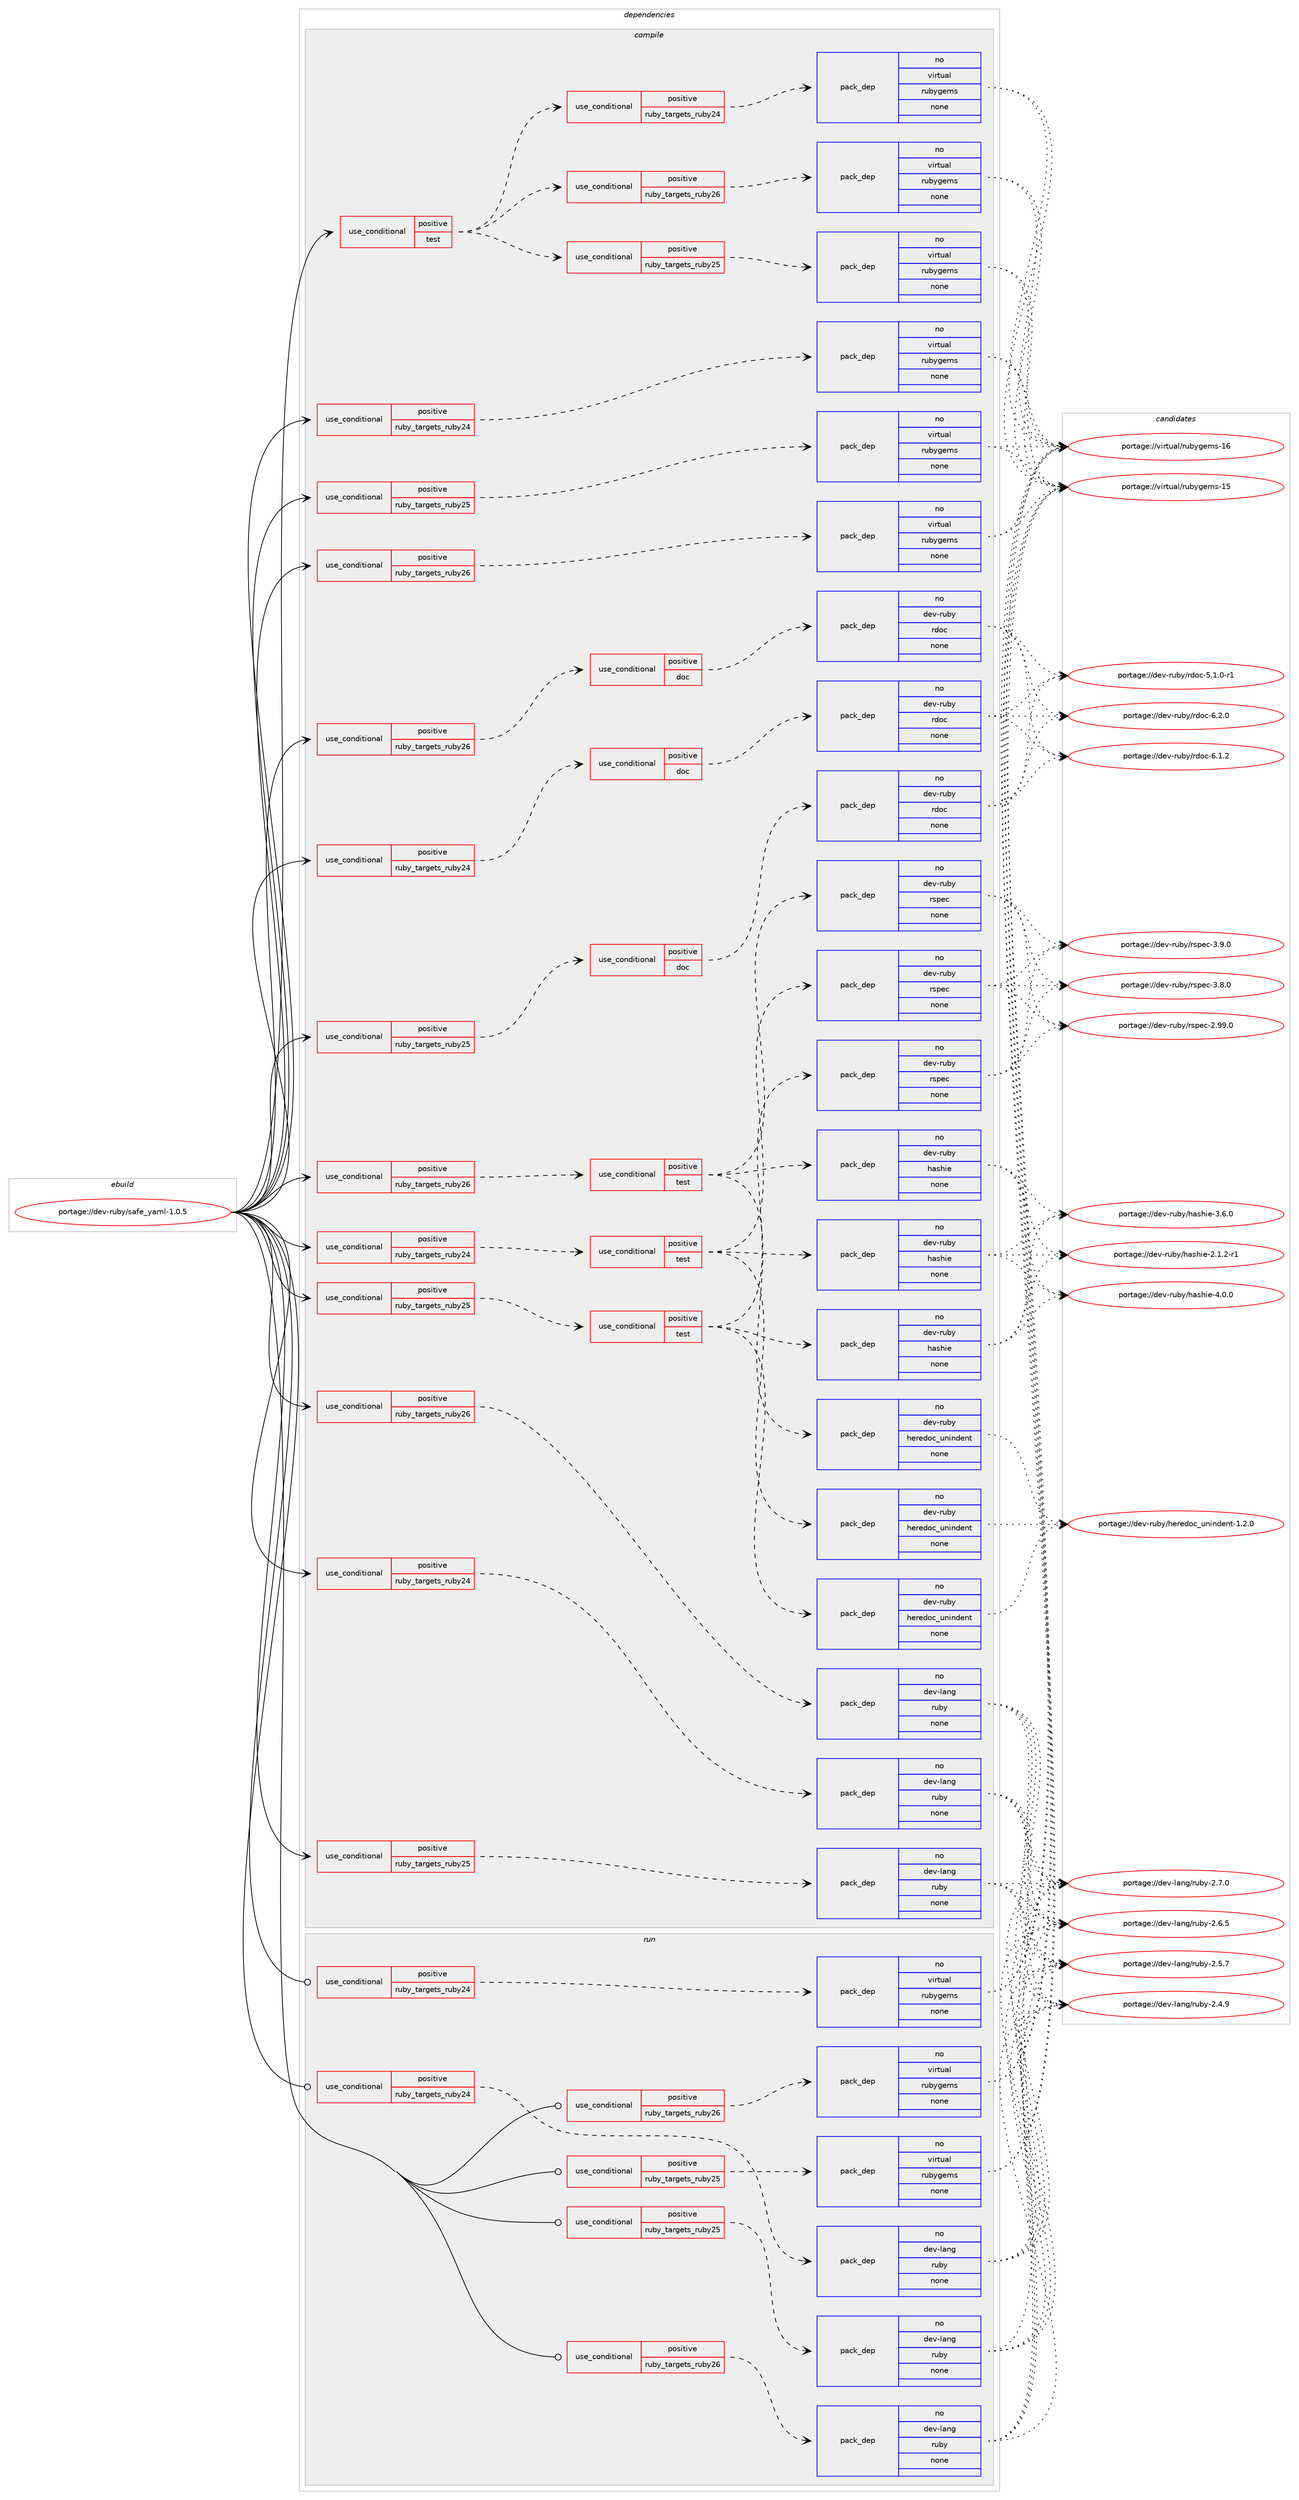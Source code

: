 digraph prolog {

# *************
# Graph options
# *************

newrank=true;
concentrate=true;
compound=true;
graph [rankdir=LR,fontname=Helvetica,fontsize=10,ranksep=1.5];#, ranksep=2.5, nodesep=0.2];
edge  [arrowhead=vee];
node  [fontname=Helvetica,fontsize=10];

# **********
# The ebuild
# **********

subgraph cluster_leftcol {
color=gray;
label=<<i>ebuild</i>>;
id [label="portage://dev-ruby/safe_yaml-1.0.5", color=red, width=4, href="../dev-ruby/safe_yaml-1.0.5.svg"];
}

# ****************
# The dependencies
# ****************

subgraph cluster_midcol {
color=gray;
label=<<i>dependencies</i>>;
subgraph cluster_compile {
fillcolor="#eeeeee";
style=filled;
label=<<i>compile</i>>;
subgraph cond70046 {
dependency321266 [label=<<TABLE BORDER="0" CELLBORDER="1" CELLSPACING="0" CELLPADDING="4"><TR><TD ROWSPAN="3" CELLPADDING="10">use_conditional</TD></TR><TR><TD>positive</TD></TR><TR><TD>ruby_targets_ruby24</TD></TR></TABLE>>, shape=none, color=red];
subgraph cond70047 {
dependency321267 [label=<<TABLE BORDER="0" CELLBORDER="1" CELLSPACING="0" CELLPADDING="4"><TR><TD ROWSPAN="3" CELLPADDING="10">use_conditional</TD></TR><TR><TD>positive</TD></TR><TR><TD>doc</TD></TR></TABLE>>, shape=none, color=red];
subgraph pack246473 {
dependency321268 [label=<<TABLE BORDER="0" CELLBORDER="1" CELLSPACING="0" CELLPADDING="4" WIDTH="220"><TR><TD ROWSPAN="6" CELLPADDING="30">pack_dep</TD></TR><TR><TD WIDTH="110">no</TD></TR><TR><TD>dev-ruby</TD></TR><TR><TD>rdoc</TD></TR><TR><TD>none</TD></TR><TR><TD></TD></TR></TABLE>>, shape=none, color=blue];
}
dependency321267:e -> dependency321268:w [weight=20,style="dashed",arrowhead="vee"];
}
dependency321266:e -> dependency321267:w [weight=20,style="dashed",arrowhead="vee"];
}
id:e -> dependency321266:w [weight=20,style="solid",arrowhead="vee"];
subgraph cond70048 {
dependency321269 [label=<<TABLE BORDER="0" CELLBORDER="1" CELLSPACING="0" CELLPADDING="4"><TR><TD ROWSPAN="3" CELLPADDING="10">use_conditional</TD></TR><TR><TD>positive</TD></TR><TR><TD>ruby_targets_ruby24</TD></TR></TABLE>>, shape=none, color=red];
subgraph cond70049 {
dependency321270 [label=<<TABLE BORDER="0" CELLBORDER="1" CELLSPACING="0" CELLPADDING="4"><TR><TD ROWSPAN="3" CELLPADDING="10">use_conditional</TD></TR><TR><TD>positive</TD></TR><TR><TD>test</TD></TR></TABLE>>, shape=none, color=red];
subgraph pack246474 {
dependency321271 [label=<<TABLE BORDER="0" CELLBORDER="1" CELLSPACING="0" CELLPADDING="4" WIDTH="220"><TR><TD ROWSPAN="6" CELLPADDING="30">pack_dep</TD></TR><TR><TD WIDTH="110">no</TD></TR><TR><TD>dev-ruby</TD></TR><TR><TD>hashie</TD></TR><TR><TD>none</TD></TR><TR><TD></TD></TR></TABLE>>, shape=none, color=blue];
}
dependency321270:e -> dependency321271:w [weight=20,style="dashed",arrowhead="vee"];
subgraph pack246475 {
dependency321272 [label=<<TABLE BORDER="0" CELLBORDER="1" CELLSPACING="0" CELLPADDING="4" WIDTH="220"><TR><TD ROWSPAN="6" CELLPADDING="30">pack_dep</TD></TR><TR><TD WIDTH="110">no</TD></TR><TR><TD>dev-ruby</TD></TR><TR><TD>heredoc_unindent</TD></TR><TR><TD>none</TD></TR><TR><TD></TD></TR></TABLE>>, shape=none, color=blue];
}
dependency321270:e -> dependency321272:w [weight=20,style="dashed",arrowhead="vee"];
subgraph pack246476 {
dependency321273 [label=<<TABLE BORDER="0" CELLBORDER="1" CELLSPACING="0" CELLPADDING="4" WIDTH="220"><TR><TD ROWSPAN="6" CELLPADDING="30">pack_dep</TD></TR><TR><TD WIDTH="110">no</TD></TR><TR><TD>dev-ruby</TD></TR><TR><TD>rspec</TD></TR><TR><TD>none</TD></TR><TR><TD></TD></TR></TABLE>>, shape=none, color=blue];
}
dependency321270:e -> dependency321273:w [weight=20,style="dashed",arrowhead="vee"];
}
dependency321269:e -> dependency321270:w [weight=20,style="dashed",arrowhead="vee"];
}
id:e -> dependency321269:w [weight=20,style="solid",arrowhead="vee"];
subgraph cond70050 {
dependency321274 [label=<<TABLE BORDER="0" CELLBORDER="1" CELLSPACING="0" CELLPADDING="4"><TR><TD ROWSPAN="3" CELLPADDING="10">use_conditional</TD></TR><TR><TD>positive</TD></TR><TR><TD>ruby_targets_ruby24</TD></TR></TABLE>>, shape=none, color=red];
subgraph pack246477 {
dependency321275 [label=<<TABLE BORDER="0" CELLBORDER="1" CELLSPACING="0" CELLPADDING="4" WIDTH="220"><TR><TD ROWSPAN="6" CELLPADDING="30">pack_dep</TD></TR><TR><TD WIDTH="110">no</TD></TR><TR><TD>dev-lang</TD></TR><TR><TD>ruby</TD></TR><TR><TD>none</TD></TR><TR><TD></TD></TR></TABLE>>, shape=none, color=blue];
}
dependency321274:e -> dependency321275:w [weight=20,style="dashed",arrowhead="vee"];
}
id:e -> dependency321274:w [weight=20,style="solid",arrowhead="vee"];
subgraph cond70051 {
dependency321276 [label=<<TABLE BORDER="0" CELLBORDER="1" CELLSPACING="0" CELLPADDING="4"><TR><TD ROWSPAN="3" CELLPADDING="10">use_conditional</TD></TR><TR><TD>positive</TD></TR><TR><TD>ruby_targets_ruby24</TD></TR></TABLE>>, shape=none, color=red];
subgraph pack246478 {
dependency321277 [label=<<TABLE BORDER="0" CELLBORDER="1" CELLSPACING="0" CELLPADDING="4" WIDTH="220"><TR><TD ROWSPAN="6" CELLPADDING="30">pack_dep</TD></TR><TR><TD WIDTH="110">no</TD></TR><TR><TD>virtual</TD></TR><TR><TD>rubygems</TD></TR><TR><TD>none</TD></TR><TR><TD></TD></TR></TABLE>>, shape=none, color=blue];
}
dependency321276:e -> dependency321277:w [weight=20,style="dashed",arrowhead="vee"];
}
id:e -> dependency321276:w [weight=20,style="solid",arrowhead="vee"];
subgraph cond70052 {
dependency321278 [label=<<TABLE BORDER="0" CELLBORDER="1" CELLSPACING="0" CELLPADDING="4"><TR><TD ROWSPAN="3" CELLPADDING="10">use_conditional</TD></TR><TR><TD>positive</TD></TR><TR><TD>ruby_targets_ruby25</TD></TR></TABLE>>, shape=none, color=red];
subgraph cond70053 {
dependency321279 [label=<<TABLE BORDER="0" CELLBORDER="1" CELLSPACING="0" CELLPADDING="4"><TR><TD ROWSPAN="3" CELLPADDING="10">use_conditional</TD></TR><TR><TD>positive</TD></TR><TR><TD>doc</TD></TR></TABLE>>, shape=none, color=red];
subgraph pack246479 {
dependency321280 [label=<<TABLE BORDER="0" CELLBORDER="1" CELLSPACING="0" CELLPADDING="4" WIDTH="220"><TR><TD ROWSPAN="6" CELLPADDING="30">pack_dep</TD></TR><TR><TD WIDTH="110">no</TD></TR><TR><TD>dev-ruby</TD></TR><TR><TD>rdoc</TD></TR><TR><TD>none</TD></TR><TR><TD></TD></TR></TABLE>>, shape=none, color=blue];
}
dependency321279:e -> dependency321280:w [weight=20,style="dashed",arrowhead="vee"];
}
dependency321278:e -> dependency321279:w [weight=20,style="dashed",arrowhead="vee"];
}
id:e -> dependency321278:w [weight=20,style="solid",arrowhead="vee"];
subgraph cond70054 {
dependency321281 [label=<<TABLE BORDER="0" CELLBORDER="1" CELLSPACING="0" CELLPADDING="4"><TR><TD ROWSPAN="3" CELLPADDING="10">use_conditional</TD></TR><TR><TD>positive</TD></TR><TR><TD>ruby_targets_ruby25</TD></TR></TABLE>>, shape=none, color=red];
subgraph cond70055 {
dependency321282 [label=<<TABLE BORDER="0" CELLBORDER="1" CELLSPACING="0" CELLPADDING="4"><TR><TD ROWSPAN="3" CELLPADDING="10">use_conditional</TD></TR><TR><TD>positive</TD></TR><TR><TD>test</TD></TR></TABLE>>, shape=none, color=red];
subgraph pack246480 {
dependency321283 [label=<<TABLE BORDER="0" CELLBORDER="1" CELLSPACING="0" CELLPADDING="4" WIDTH="220"><TR><TD ROWSPAN="6" CELLPADDING="30">pack_dep</TD></TR><TR><TD WIDTH="110">no</TD></TR><TR><TD>dev-ruby</TD></TR><TR><TD>hashie</TD></TR><TR><TD>none</TD></TR><TR><TD></TD></TR></TABLE>>, shape=none, color=blue];
}
dependency321282:e -> dependency321283:w [weight=20,style="dashed",arrowhead="vee"];
subgraph pack246481 {
dependency321284 [label=<<TABLE BORDER="0" CELLBORDER="1" CELLSPACING="0" CELLPADDING="4" WIDTH="220"><TR><TD ROWSPAN="6" CELLPADDING="30">pack_dep</TD></TR><TR><TD WIDTH="110">no</TD></TR><TR><TD>dev-ruby</TD></TR><TR><TD>heredoc_unindent</TD></TR><TR><TD>none</TD></TR><TR><TD></TD></TR></TABLE>>, shape=none, color=blue];
}
dependency321282:e -> dependency321284:w [weight=20,style="dashed",arrowhead="vee"];
subgraph pack246482 {
dependency321285 [label=<<TABLE BORDER="0" CELLBORDER="1" CELLSPACING="0" CELLPADDING="4" WIDTH="220"><TR><TD ROWSPAN="6" CELLPADDING="30">pack_dep</TD></TR><TR><TD WIDTH="110">no</TD></TR><TR><TD>dev-ruby</TD></TR><TR><TD>rspec</TD></TR><TR><TD>none</TD></TR><TR><TD></TD></TR></TABLE>>, shape=none, color=blue];
}
dependency321282:e -> dependency321285:w [weight=20,style="dashed",arrowhead="vee"];
}
dependency321281:e -> dependency321282:w [weight=20,style="dashed",arrowhead="vee"];
}
id:e -> dependency321281:w [weight=20,style="solid",arrowhead="vee"];
subgraph cond70056 {
dependency321286 [label=<<TABLE BORDER="0" CELLBORDER="1" CELLSPACING="0" CELLPADDING="4"><TR><TD ROWSPAN="3" CELLPADDING="10">use_conditional</TD></TR><TR><TD>positive</TD></TR><TR><TD>ruby_targets_ruby25</TD></TR></TABLE>>, shape=none, color=red];
subgraph pack246483 {
dependency321287 [label=<<TABLE BORDER="0" CELLBORDER="1" CELLSPACING="0" CELLPADDING="4" WIDTH="220"><TR><TD ROWSPAN="6" CELLPADDING="30">pack_dep</TD></TR><TR><TD WIDTH="110">no</TD></TR><TR><TD>dev-lang</TD></TR><TR><TD>ruby</TD></TR><TR><TD>none</TD></TR><TR><TD></TD></TR></TABLE>>, shape=none, color=blue];
}
dependency321286:e -> dependency321287:w [weight=20,style="dashed",arrowhead="vee"];
}
id:e -> dependency321286:w [weight=20,style="solid",arrowhead="vee"];
subgraph cond70057 {
dependency321288 [label=<<TABLE BORDER="0" CELLBORDER="1" CELLSPACING="0" CELLPADDING="4"><TR><TD ROWSPAN="3" CELLPADDING="10">use_conditional</TD></TR><TR><TD>positive</TD></TR><TR><TD>ruby_targets_ruby25</TD></TR></TABLE>>, shape=none, color=red];
subgraph pack246484 {
dependency321289 [label=<<TABLE BORDER="0" CELLBORDER="1" CELLSPACING="0" CELLPADDING="4" WIDTH="220"><TR><TD ROWSPAN="6" CELLPADDING="30">pack_dep</TD></TR><TR><TD WIDTH="110">no</TD></TR><TR><TD>virtual</TD></TR><TR><TD>rubygems</TD></TR><TR><TD>none</TD></TR><TR><TD></TD></TR></TABLE>>, shape=none, color=blue];
}
dependency321288:e -> dependency321289:w [weight=20,style="dashed",arrowhead="vee"];
}
id:e -> dependency321288:w [weight=20,style="solid",arrowhead="vee"];
subgraph cond70058 {
dependency321290 [label=<<TABLE BORDER="0" CELLBORDER="1" CELLSPACING="0" CELLPADDING="4"><TR><TD ROWSPAN="3" CELLPADDING="10">use_conditional</TD></TR><TR><TD>positive</TD></TR><TR><TD>ruby_targets_ruby26</TD></TR></TABLE>>, shape=none, color=red];
subgraph cond70059 {
dependency321291 [label=<<TABLE BORDER="0" CELLBORDER="1" CELLSPACING="0" CELLPADDING="4"><TR><TD ROWSPAN="3" CELLPADDING="10">use_conditional</TD></TR><TR><TD>positive</TD></TR><TR><TD>doc</TD></TR></TABLE>>, shape=none, color=red];
subgraph pack246485 {
dependency321292 [label=<<TABLE BORDER="0" CELLBORDER="1" CELLSPACING="0" CELLPADDING="4" WIDTH="220"><TR><TD ROWSPAN="6" CELLPADDING="30">pack_dep</TD></TR><TR><TD WIDTH="110">no</TD></TR><TR><TD>dev-ruby</TD></TR><TR><TD>rdoc</TD></TR><TR><TD>none</TD></TR><TR><TD></TD></TR></TABLE>>, shape=none, color=blue];
}
dependency321291:e -> dependency321292:w [weight=20,style="dashed",arrowhead="vee"];
}
dependency321290:e -> dependency321291:w [weight=20,style="dashed",arrowhead="vee"];
}
id:e -> dependency321290:w [weight=20,style="solid",arrowhead="vee"];
subgraph cond70060 {
dependency321293 [label=<<TABLE BORDER="0" CELLBORDER="1" CELLSPACING="0" CELLPADDING="4"><TR><TD ROWSPAN="3" CELLPADDING="10">use_conditional</TD></TR><TR><TD>positive</TD></TR><TR><TD>ruby_targets_ruby26</TD></TR></TABLE>>, shape=none, color=red];
subgraph cond70061 {
dependency321294 [label=<<TABLE BORDER="0" CELLBORDER="1" CELLSPACING="0" CELLPADDING="4"><TR><TD ROWSPAN="3" CELLPADDING="10">use_conditional</TD></TR><TR><TD>positive</TD></TR><TR><TD>test</TD></TR></TABLE>>, shape=none, color=red];
subgraph pack246486 {
dependency321295 [label=<<TABLE BORDER="0" CELLBORDER="1" CELLSPACING="0" CELLPADDING="4" WIDTH="220"><TR><TD ROWSPAN="6" CELLPADDING="30">pack_dep</TD></TR><TR><TD WIDTH="110">no</TD></TR><TR><TD>dev-ruby</TD></TR><TR><TD>hashie</TD></TR><TR><TD>none</TD></TR><TR><TD></TD></TR></TABLE>>, shape=none, color=blue];
}
dependency321294:e -> dependency321295:w [weight=20,style="dashed",arrowhead="vee"];
subgraph pack246487 {
dependency321296 [label=<<TABLE BORDER="0" CELLBORDER="1" CELLSPACING="0" CELLPADDING="4" WIDTH="220"><TR><TD ROWSPAN="6" CELLPADDING="30">pack_dep</TD></TR><TR><TD WIDTH="110">no</TD></TR><TR><TD>dev-ruby</TD></TR><TR><TD>heredoc_unindent</TD></TR><TR><TD>none</TD></TR><TR><TD></TD></TR></TABLE>>, shape=none, color=blue];
}
dependency321294:e -> dependency321296:w [weight=20,style="dashed",arrowhead="vee"];
subgraph pack246488 {
dependency321297 [label=<<TABLE BORDER="0" CELLBORDER="1" CELLSPACING="0" CELLPADDING="4" WIDTH="220"><TR><TD ROWSPAN="6" CELLPADDING="30">pack_dep</TD></TR><TR><TD WIDTH="110">no</TD></TR><TR><TD>dev-ruby</TD></TR><TR><TD>rspec</TD></TR><TR><TD>none</TD></TR><TR><TD></TD></TR></TABLE>>, shape=none, color=blue];
}
dependency321294:e -> dependency321297:w [weight=20,style="dashed",arrowhead="vee"];
}
dependency321293:e -> dependency321294:w [weight=20,style="dashed",arrowhead="vee"];
}
id:e -> dependency321293:w [weight=20,style="solid",arrowhead="vee"];
subgraph cond70062 {
dependency321298 [label=<<TABLE BORDER="0" CELLBORDER="1" CELLSPACING="0" CELLPADDING="4"><TR><TD ROWSPAN="3" CELLPADDING="10">use_conditional</TD></TR><TR><TD>positive</TD></TR><TR><TD>ruby_targets_ruby26</TD></TR></TABLE>>, shape=none, color=red];
subgraph pack246489 {
dependency321299 [label=<<TABLE BORDER="0" CELLBORDER="1" CELLSPACING="0" CELLPADDING="4" WIDTH="220"><TR><TD ROWSPAN="6" CELLPADDING="30">pack_dep</TD></TR><TR><TD WIDTH="110">no</TD></TR><TR><TD>dev-lang</TD></TR><TR><TD>ruby</TD></TR><TR><TD>none</TD></TR><TR><TD></TD></TR></TABLE>>, shape=none, color=blue];
}
dependency321298:e -> dependency321299:w [weight=20,style="dashed",arrowhead="vee"];
}
id:e -> dependency321298:w [weight=20,style="solid",arrowhead="vee"];
subgraph cond70063 {
dependency321300 [label=<<TABLE BORDER="0" CELLBORDER="1" CELLSPACING="0" CELLPADDING="4"><TR><TD ROWSPAN="3" CELLPADDING="10">use_conditional</TD></TR><TR><TD>positive</TD></TR><TR><TD>ruby_targets_ruby26</TD></TR></TABLE>>, shape=none, color=red];
subgraph pack246490 {
dependency321301 [label=<<TABLE BORDER="0" CELLBORDER="1" CELLSPACING="0" CELLPADDING="4" WIDTH="220"><TR><TD ROWSPAN="6" CELLPADDING="30">pack_dep</TD></TR><TR><TD WIDTH="110">no</TD></TR><TR><TD>virtual</TD></TR><TR><TD>rubygems</TD></TR><TR><TD>none</TD></TR><TR><TD></TD></TR></TABLE>>, shape=none, color=blue];
}
dependency321300:e -> dependency321301:w [weight=20,style="dashed",arrowhead="vee"];
}
id:e -> dependency321300:w [weight=20,style="solid",arrowhead="vee"];
subgraph cond70064 {
dependency321302 [label=<<TABLE BORDER="0" CELLBORDER="1" CELLSPACING="0" CELLPADDING="4"><TR><TD ROWSPAN="3" CELLPADDING="10">use_conditional</TD></TR><TR><TD>positive</TD></TR><TR><TD>test</TD></TR></TABLE>>, shape=none, color=red];
subgraph cond70065 {
dependency321303 [label=<<TABLE BORDER="0" CELLBORDER="1" CELLSPACING="0" CELLPADDING="4"><TR><TD ROWSPAN="3" CELLPADDING="10">use_conditional</TD></TR><TR><TD>positive</TD></TR><TR><TD>ruby_targets_ruby24</TD></TR></TABLE>>, shape=none, color=red];
subgraph pack246491 {
dependency321304 [label=<<TABLE BORDER="0" CELLBORDER="1" CELLSPACING="0" CELLPADDING="4" WIDTH="220"><TR><TD ROWSPAN="6" CELLPADDING="30">pack_dep</TD></TR><TR><TD WIDTH="110">no</TD></TR><TR><TD>virtual</TD></TR><TR><TD>rubygems</TD></TR><TR><TD>none</TD></TR><TR><TD></TD></TR></TABLE>>, shape=none, color=blue];
}
dependency321303:e -> dependency321304:w [weight=20,style="dashed",arrowhead="vee"];
}
dependency321302:e -> dependency321303:w [weight=20,style="dashed",arrowhead="vee"];
subgraph cond70066 {
dependency321305 [label=<<TABLE BORDER="0" CELLBORDER="1" CELLSPACING="0" CELLPADDING="4"><TR><TD ROWSPAN="3" CELLPADDING="10">use_conditional</TD></TR><TR><TD>positive</TD></TR><TR><TD>ruby_targets_ruby25</TD></TR></TABLE>>, shape=none, color=red];
subgraph pack246492 {
dependency321306 [label=<<TABLE BORDER="0" CELLBORDER="1" CELLSPACING="0" CELLPADDING="4" WIDTH="220"><TR><TD ROWSPAN="6" CELLPADDING="30">pack_dep</TD></TR><TR><TD WIDTH="110">no</TD></TR><TR><TD>virtual</TD></TR><TR><TD>rubygems</TD></TR><TR><TD>none</TD></TR><TR><TD></TD></TR></TABLE>>, shape=none, color=blue];
}
dependency321305:e -> dependency321306:w [weight=20,style="dashed",arrowhead="vee"];
}
dependency321302:e -> dependency321305:w [weight=20,style="dashed",arrowhead="vee"];
subgraph cond70067 {
dependency321307 [label=<<TABLE BORDER="0" CELLBORDER="1" CELLSPACING="0" CELLPADDING="4"><TR><TD ROWSPAN="3" CELLPADDING="10">use_conditional</TD></TR><TR><TD>positive</TD></TR><TR><TD>ruby_targets_ruby26</TD></TR></TABLE>>, shape=none, color=red];
subgraph pack246493 {
dependency321308 [label=<<TABLE BORDER="0" CELLBORDER="1" CELLSPACING="0" CELLPADDING="4" WIDTH="220"><TR><TD ROWSPAN="6" CELLPADDING="30">pack_dep</TD></TR><TR><TD WIDTH="110">no</TD></TR><TR><TD>virtual</TD></TR><TR><TD>rubygems</TD></TR><TR><TD>none</TD></TR><TR><TD></TD></TR></TABLE>>, shape=none, color=blue];
}
dependency321307:e -> dependency321308:w [weight=20,style="dashed",arrowhead="vee"];
}
dependency321302:e -> dependency321307:w [weight=20,style="dashed",arrowhead="vee"];
}
id:e -> dependency321302:w [weight=20,style="solid",arrowhead="vee"];
}
subgraph cluster_compileandrun {
fillcolor="#eeeeee";
style=filled;
label=<<i>compile and run</i>>;
}
subgraph cluster_run {
fillcolor="#eeeeee";
style=filled;
label=<<i>run</i>>;
subgraph cond70068 {
dependency321309 [label=<<TABLE BORDER="0" CELLBORDER="1" CELLSPACING="0" CELLPADDING="4"><TR><TD ROWSPAN="3" CELLPADDING="10">use_conditional</TD></TR><TR><TD>positive</TD></TR><TR><TD>ruby_targets_ruby24</TD></TR></TABLE>>, shape=none, color=red];
subgraph pack246494 {
dependency321310 [label=<<TABLE BORDER="0" CELLBORDER="1" CELLSPACING="0" CELLPADDING="4" WIDTH="220"><TR><TD ROWSPAN="6" CELLPADDING="30">pack_dep</TD></TR><TR><TD WIDTH="110">no</TD></TR><TR><TD>dev-lang</TD></TR><TR><TD>ruby</TD></TR><TR><TD>none</TD></TR><TR><TD></TD></TR></TABLE>>, shape=none, color=blue];
}
dependency321309:e -> dependency321310:w [weight=20,style="dashed",arrowhead="vee"];
}
id:e -> dependency321309:w [weight=20,style="solid",arrowhead="odot"];
subgraph cond70069 {
dependency321311 [label=<<TABLE BORDER="0" CELLBORDER="1" CELLSPACING="0" CELLPADDING="4"><TR><TD ROWSPAN="3" CELLPADDING="10">use_conditional</TD></TR><TR><TD>positive</TD></TR><TR><TD>ruby_targets_ruby24</TD></TR></TABLE>>, shape=none, color=red];
subgraph pack246495 {
dependency321312 [label=<<TABLE BORDER="0" CELLBORDER="1" CELLSPACING="0" CELLPADDING="4" WIDTH="220"><TR><TD ROWSPAN="6" CELLPADDING="30">pack_dep</TD></TR><TR><TD WIDTH="110">no</TD></TR><TR><TD>virtual</TD></TR><TR><TD>rubygems</TD></TR><TR><TD>none</TD></TR><TR><TD></TD></TR></TABLE>>, shape=none, color=blue];
}
dependency321311:e -> dependency321312:w [weight=20,style="dashed",arrowhead="vee"];
}
id:e -> dependency321311:w [weight=20,style="solid",arrowhead="odot"];
subgraph cond70070 {
dependency321313 [label=<<TABLE BORDER="0" CELLBORDER="1" CELLSPACING="0" CELLPADDING="4"><TR><TD ROWSPAN="3" CELLPADDING="10">use_conditional</TD></TR><TR><TD>positive</TD></TR><TR><TD>ruby_targets_ruby25</TD></TR></TABLE>>, shape=none, color=red];
subgraph pack246496 {
dependency321314 [label=<<TABLE BORDER="0" CELLBORDER="1" CELLSPACING="0" CELLPADDING="4" WIDTH="220"><TR><TD ROWSPAN="6" CELLPADDING="30">pack_dep</TD></TR><TR><TD WIDTH="110">no</TD></TR><TR><TD>dev-lang</TD></TR><TR><TD>ruby</TD></TR><TR><TD>none</TD></TR><TR><TD></TD></TR></TABLE>>, shape=none, color=blue];
}
dependency321313:e -> dependency321314:w [weight=20,style="dashed",arrowhead="vee"];
}
id:e -> dependency321313:w [weight=20,style="solid",arrowhead="odot"];
subgraph cond70071 {
dependency321315 [label=<<TABLE BORDER="0" CELLBORDER="1" CELLSPACING="0" CELLPADDING="4"><TR><TD ROWSPAN="3" CELLPADDING="10">use_conditional</TD></TR><TR><TD>positive</TD></TR><TR><TD>ruby_targets_ruby25</TD></TR></TABLE>>, shape=none, color=red];
subgraph pack246497 {
dependency321316 [label=<<TABLE BORDER="0" CELLBORDER="1" CELLSPACING="0" CELLPADDING="4" WIDTH="220"><TR><TD ROWSPAN="6" CELLPADDING="30">pack_dep</TD></TR><TR><TD WIDTH="110">no</TD></TR><TR><TD>virtual</TD></TR><TR><TD>rubygems</TD></TR><TR><TD>none</TD></TR><TR><TD></TD></TR></TABLE>>, shape=none, color=blue];
}
dependency321315:e -> dependency321316:w [weight=20,style="dashed",arrowhead="vee"];
}
id:e -> dependency321315:w [weight=20,style="solid",arrowhead="odot"];
subgraph cond70072 {
dependency321317 [label=<<TABLE BORDER="0" CELLBORDER="1" CELLSPACING="0" CELLPADDING="4"><TR><TD ROWSPAN="3" CELLPADDING="10">use_conditional</TD></TR><TR><TD>positive</TD></TR><TR><TD>ruby_targets_ruby26</TD></TR></TABLE>>, shape=none, color=red];
subgraph pack246498 {
dependency321318 [label=<<TABLE BORDER="0" CELLBORDER="1" CELLSPACING="0" CELLPADDING="4" WIDTH="220"><TR><TD ROWSPAN="6" CELLPADDING="30">pack_dep</TD></TR><TR><TD WIDTH="110">no</TD></TR><TR><TD>dev-lang</TD></TR><TR><TD>ruby</TD></TR><TR><TD>none</TD></TR><TR><TD></TD></TR></TABLE>>, shape=none, color=blue];
}
dependency321317:e -> dependency321318:w [weight=20,style="dashed",arrowhead="vee"];
}
id:e -> dependency321317:w [weight=20,style="solid",arrowhead="odot"];
subgraph cond70073 {
dependency321319 [label=<<TABLE BORDER="0" CELLBORDER="1" CELLSPACING="0" CELLPADDING="4"><TR><TD ROWSPAN="3" CELLPADDING="10">use_conditional</TD></TR><TR><TD>positive</TD></TR><TR><TD>ruby_targets_ruby26</TD></TR></TABLE>>, shape=none, color=red];
subgraph pack246499 {
dependency321320 [label=<<TABLE BORDER="0" CELLBORDER="1" CELLSPACING="0" CELLPADDING="4" WIDTH="220"><TR><TD ROWSPAN="6" CELLPADDING="30">pack_dep</TD></TR><TR><TD WIDTH="110">no</TD></TR><TR><TD>virtual</TD></TR><TR><TD>rubygems</TD></TR><TR><TD>none</TD></TR><TR><TD></TD></TR></TABLE>>, shape=none, color=blue];
}
dependency321319:e -> dependency321320:w [weight=20,style="dashed",arrowhead="vee"];
}
id:e -> dependency321319:w [weight=20,style="solid",arrowhead="odot"];
}
}

# **************
# The candidates
# **************

subgraph cluster_choices {
rank=same;
color=gray;
label=<<i>candidates</i>>;

subgraph choice246473 {
color=black;
nodesep=1;
choice10010111845114117981214711410011199455446504648 [label="portage://dev-ruby/rdoc-6.2.0", color=red, width=4,href="../dev-ruby/rdoc-6.2.0.svg"];
choice10010111845114117981214711410011199455446494650 [label="portage://dev-ruby/rdoc-6.1.2", color=red, width=4,href="../dev-ruby/rdoc-6.1.2.svg"];
choice100101118451141179812147114100111994553464946484511449 [label="portage://dev-ruby/rdoc-5.1.0-r1", color=red, width=4,href="../dev-ruby/rdoc-5.1.0-r1.svg"];
dependency321268:e -> choice10010111845114117981214711410011199455446504648:w [style=dotted,weight="100"];
dependency321268:e -> choice10010111845114117981214711410011199455446494650:w [style=dotted,weight="100"];
dependency321268:e -> choice100101118451141179812147114100111994553464946484511449:w [style=dotted,weight="100"];
}
subgraph choice246474 {
color=black;
nodesep=1;
choice10010111845114117981214710497115104105101455246484648 [label="portage://dev-ruby/hashie-4.0.0", color=red, width=4,href="../dev-ruby/hashie-4.0.0.svg"];
choice10010111845114117981214710497115104105101455146544648 [label="portage://dev-ruby/hashie-3.6.0", color=red, width=4,href="../dev-ruby/hashie-3.6.0.svg"];
choice100101118451141179812147104971151041051014550464946504511449 [label="portage://dev-ruby/hashie-2.1.2-r1", color=red, width=4,href="../dev-ruby/hashie-2.1.2-r1.svg"];
dependency321271:e -> choice10010111845114117981214710497115104105101455246484648:w [style=dotted,weight="100"];
dependency321271:e -> choice10010111845114117981214710497115104105101455146544648:w [style=dotted,weight="100"];
dependency321271:e -> choice100101118451141179812147104971151041051014550464946504511449:w [style=dotted,weight="100"];
}
subgraph choice246475 {
color=black;
nodesep=1;
choice1001011184511411798121471041011141011001119995117110105110100101110116454946504648 [label="portage://dev-ruby/heredoc_unindent-1.2.0", color=red, width=4,href="../dev-ruby/heredoc_unindent-1.2.0.svg"];
dependency321272:e -> choice1001011184511411798121471041011141011001119995117110105110100101110116454946504648:w [style=dotted,weight="100"];
}
subgraph choice246476 {
color=black;
nodesep=1;
choice10010111845114117981214711411511210199455146574648 [label="portage://dev-ruby/rspec-3.9.0", color=red, width=4,href="../dev-ruby/rspec-3.9.0.svg"];
choice10010111845114117981214711411511210199455146564648 [label="portage://dev-ruby/rspec-3.8.0", color=red, width=4,href="../dev-ruby/rspec-3.8.0.svg"];
choice1001011184511411798121471141151121019945504657574648 [label="portage://dev-ruby/rspec-2.99.0", color=red, width=4,href="../dev-ruby/rspec-2.99.0.svg"];
dependency321273:e -> choice10010111845114117981214711411511210199455146574648:w [style=dotted,weight="100"];
dependency321273:e -> choice10010111845114117981214711411511210199455146564648:w [style=dotted,weight="100"];
dependency321273:e -> choice1001011184511411798121471141151121019945504657574648:w [style=dotted,weight="100"];
}
subgraph choice246477 {
color=black;
nodesep=1;
choice10010111845108971101034711411798121455046554648 [label="portage://dev-lang/ruby-2.7.0", color=red, width=4,href="../dev-lang/ruby-2.7.0.svg"];
choice10010111845108971101034711411798121455046544653 [label="portage://dev-lang/ruby-2.6.5", color=red, width=4,href="../dev-lang/ruby-2.6.5.svg"];
choice10010111845108971101034711411798121455046534655 [label="portage://dev-lang/ruby-2.5.7", color=red, width=4,href="../dev-lang/ruby-2.5.7.svg"];
choice10010111845108971101034711411798121455046524657 [label="portage://dev-lang/ruby-2.4.9", color=red, width=4,href="../dev-lang/ruby-2.4.9.svg"];
dependency321275:e -> choice10010111845108971101034711411798121455046554648:w [style=dotted,weight="100"];
dependency321275:e -> choice10010111845108971101034711411798121455046544653:w [style=dotted,weight="100"];
dependency321275:e -> choice10010111845108971101034711411798121455046534655:w [style=dotted,weight="100"];
dependency321275:e -> choice10010111845108971101034711411798121455046524657:w [style=dotted,weight="100"];
}
subgraph choice246478 {
color=black;
nodesep=1;
choice118105114116117971084711411798121103101109115454954 [label="portage://virtual/rubygems-16", color=red, width=4,href="../virtual/rubygems-16.svg"];
choice118105114116117971084711411798121103101109115454953 [label="portage://virtual/rubygems-15", color=red, width=4,href="../virtual/rubygems-15.svg"];
dependency321277:e -> choice118105114116117971084711411798121103101109115454954:w [style=dotted,weight="100"];
dependency321277:e -> choice118105114116117971084711411798121103101109115454953:w [style=dotted,weight="100"];
}
subgraph choice246479 {
color=black;
nodesep=1;
choice10010111845114117981214711410011199455446504648 [label="portage://dev-ruby/rdoc-6.2.0", color=red, width=4,href="../dev-ruby/rdoc-6.2.0.svg"];
choice10010111845114117981214711410011199455446494650 [label="portage://dev-ruby/rdoc-6.1.2", color=red, width=4,href="../dev-ruby/rdoc-6.1.2.svg"];
choice100101118451141179812147114100111994553464946484511449 [label="portage://dev-ruby/rdoc-5.1.0-r1", color=red, width=4,href="../dev-ruby/rdoc-5.1.0-r1.svg"];
dependency321280:e -> choice10010111845114117981214711410011199455446504648:w [style=dotted,weight="100"];
dependency321280:e -> choice10010111845114117981214711410011199455446494650:w [style=dotted,weight="100"];
dependency321280:e -> choice100101118451141179812147114100111994553464946484511449:w [style=dotted,weight="100"];
}
subgraph choice246480 {
color=black;
nodesep=1;
choice10010111845114117981214710497115104105101455246484648 [label="portage://dev-ruby/hashie-4.0.0", color=red, width=4,href="../dev-ruby/hashie-4.0.0.svg"];
choice10010111845114117981214710497115104105101455146544648 [label="portage://dev-ruby/hashie-3.6.0", color=red, width=4,href="../dev-ruby/hashie-3.6.0.svg"];
choice100101118451141179812147104971151041051014550464946504511449 [label="portage://dev-ruby/hashie-2.1.2-r1", color=red, width=4,href="../dev-ruby/hashie-2.1.2-r1.svg"];
dependency321283:e -> choice10010111845114117981214710497115104105101455246484648:w [style=dotted,weight="100"];
dependency321283:e -> choice10010111845114117981214710497115104105101455146544648:w [style=dotted,weight="100"];
dependency321283:e -> choice100101118451141179812147104971151041051014550464946504511449:w [style=dotted,weight="100"];
}
subgraph choice246481 {
color=black;
nodesep=1;
choice1001011184511411798121471041011141011001119995117110105110100101110116454946504648 [label="portage://dev-ruby/heredoc_unindent-1.2.0", color=red, width=4,href="../dev-ruby/heredoc_unindent-1.2.0.svg"];
dependency321284:e -> choice1001011184511411798121471041011141011001119995117110105110100101110116454946504648:w [style=dotted,weight="100"];
}
subgraph choice246482 {
color=black;
nodesep=1;
choice10010111845114117981214711411511210199455146574648 [label="portage://dev-ruby/rspec-3.9.0", color=red, width=4,href="../dev-ruby/rspec-3.9.0.svg"];
choice10010111845114117981214711411511210199455146564648 [label="portage://dev-ruby/rspec-3.8.0", color=red, width=4,href="../dev-ruby/rspec-3.8.0.svg"];
choice1001011184511411798121471141151121019945504657574648 [label="portage://dev-ruby/rspec-2.99.0", color=red, width=4,href="../dev-ruby/rspec-2.99.0.svg"];
dependency321285:e -> choice10010111845114117981214711411511210199455146574648:w [style=dotted,weight="100"];
dependency321285:e -> choice10010111845114117981214711411511210199455146564648:w [style=dotted,weight="100"];
dependency321285:e -> choice1001011184511411798121471141151121019945504657574648:w [style=dotted,weight="100"];
}
subgraph choice246483 {
color=black;
nodesep=1;
choice10010111845108971101034711411798121455046554648 [label="portage://dev-lang/ruby-2.7.0", color=red, width=4,href="../dev-lang/ruby-2.7.0.svg"];
choice10010111845108971101034711411798121455046544653 [label="portage://dev-lang/ruby-2.6.5", color=red, width=4,href="../dev-lang/ruby-2.6.5.svg"];
choice10010111845108971101034711411798121455046534655 [label="portage://dev-lang/ruby-2.5.7", color=red, width=4,href="../dev-lang/ruby-2.5.7.svg"];
choice10010111845108971101034711411798121455046524657 [label="portage://dev-lang/ruby-2.4.9", color=red, width=4,href="../dev-lang/ruby-2.4.9.svg"];
dependency321287:e -> choice10010111845108971101034711411798121455046554648:w [style=dotted,weight="100"];
dependency321287:e -> choice10010111845108971101034711411798121455046544653:w [style=dotted,weight="100"];
dependency321287:e -> choice10010111845108971101034711411798121455046534655:w [style=dotted,weight="100"];
dependency321287:e -> choice10010111845108971101034711411798121455046524657:w [style=dotted,weight="100"];
}
subgraph choice246484 {
color=black;
nodesep=1;
choice118105114116117971084711411798121103101109115454954 [label="portage://virtual/rubygems-16", color=red, width=4,href="../virtual/rubygems-16.svg"];
choice118105114116117971084711411798121103101109115454953 [label="portage://virtual/rubygems-15", color=red, width=4,href="../virtual/rubygems-15.svg"];
dependency321289:e -> choice118105114116117971084711411798121103101109115454954:w [style=dotted,weight="100"];
dependency321289:e -> choice118105114116117971084711411798121103101109115454953:w [style=dotted,weight="100"];
}
subgraph choice246485 {
color=black;
nodesep=1;
choice10010111845114117981214711410011199455446504648 [label="portage://dev-ruby/rdoc-6.2.0", color=red, width=4,href="../dev-ruby/rdoc-6.2.0.svg"];
choice10010111845114117981214711410011199455446494650 [label="portage://dev-ruby/rdoc-6.1.2", color=red, width=4,href="../dev-ruby/rdoc-6.1.2.svg"];
choice100101118451141179812147114100111994553464946484511449 [label="portage://dev-ruby/rdoc-5.1.0-r1", color=red, width=4,href="../dev-ruby/rdoc-5.1.0-r1.svg"];
dependency321292:e -> choice10010111845114117981214711410011199455446504648:w [style=dotted,weight="100"];
dependency321292:e -> choice10010111845114117981214711410011199455446494650:w [style=dotted,weight="100"];
dependency321292:e -> choice100101118451141179812147114100111994553464946484511449:w [style=dotted,weight="100"];
}
subgraph choice246486 {
color=black;
nodesep=1;
choice10010111845114117981214710497115104105101455246484648 [label="portage://dev-ruby/hashie-4.0.0", color=red, width=4,href="../dev-ruby/hashie-4.0.0.svg"];
choice10010111845114117981214710497115104105101455146544648 [label="portage://dev-ruby/hashie-3.6.0", color=red, width=4,href="../dev-ruby/hashie-3.6.0.svg"];
choice100101118451141179812147104971151041051014550464946504511449 [label="portage://dev-ruby/hashie-2.1.2-r1", color=red, width=4,href="../dev-ruby/hashie-2.1.2-r1.svg"];
dependency321295:e -> choice10010111845114117981214710497115104105101455246484648:w [style=dotted,weight="100"];
dependency321295:e -> choice10010111845114117981214710497115104105101455146544648:w [style=dotted,weight="100"];
dependency321295:e -> choice100101118451141179812147104971151041051014550464946504511449:w [style=dotted,weight="100"];
}
subgraph choice246487 {
color=black;
nodesep=1;
choice1001011184511411798121471041011141011001119995117110105110100101110116454946504648 [label="portage://dev-ruby/heredoc_unindent-1.2.0", color=red, width=4,href="../dev-ruby/heredoc_unindent-1.2.0.svg"];
dependency321296:e -> choice1001011184511411798121471041011141011001119995117110105110100101110116454946504648:w [style=dotted,weight="100"];
}
subgraph choice246488 {
color=black;
nodesep=1;
choice10010111845114117981214711411511210199455146574648 [label="portage://dev-ruby/rspec-3.9.0", color=red, width=4,href="../dev-ruby/rspec-3.9.0.svg"];
choice10010111845114117981214711411511210199455146564648 [label="portage://dev-ruby/rspec-3.8.0", color=red, width=4,href="../dev-ruby/rspec-3.8.0.svg"];
choice1001011184511411798121471141151121019945504657574648 [label="portage://dev-ruby/rspec-2.99.0", color=red, width=4,href="../dev-ruby/rspec-2.99.0.svg"];
dependency321297:e -> choice10010111845114117981214711411511210199455146574648:w [style=dotted,weight="100"];
dependency321297:e -> choice10010111845114117981214711411511210199455146564648:w [style=dotted,weight="100"];
dependency321297:e -> choice1001011184511411798121471141151121019945504657574648:w [style=dotted,weight="100"];
}
subgraph choice246489 {
color=black;
nodesep=1;
choice10010111845108971101034711411798121455046554648 [label="portage://dev-lang/ruby-2.7.0", color=red, width=4,href="../dev-lang/ruby-2.7.0.svg"];
choice10010111845108971101034711411798121455046544653 [label="portage://dev-lang/ruby-2.6.5", color=red, width=4,href="../dev-lang/ruby-2.6.5.svg"];
choice10010111845108971101034711411798121455046534655 [label="portage://dev-lang/ruby-2.5.7", color=red, width=4,href="../dev-lang/ruby-2.5.7.svg"];
choice10010111845108971101034711411798121455046524657 [label="portage://dev-lang/ruby-2.4.9", color=red, width=4,href="../dev-lang/ruby-2.4.9.svg"];
dependency321299:e -> choice10010111845108971101034711411798121455046554648:w [style=dotted,weight="100"];
dependency321299:e -> choice10010111845108971101034711411798121455046544653:w [style=dotted,weight="100"];
dependency321299:e -> choice10010111845108971101034711411798121455046534655:w [style=dotted,weight="100"];
dependency321299:e -> choice10010111845108971101034711411798121455046524657:w [style=dotted,weight="100"];
}
subgraph choice246490 {
color=black;
nodesep=1;
choice118105114116117971084711411798121103101109115454954 [label="portage://virtual/rubygems-16", color=red, width=4,href="../virtual/rubygems-16.svg"];
choice118105114116117971084711411798121103101109115454953 [label="portage://virtual/rubygems-15", color=red, width=4,href="../virtual/rubygems-15.svg"];
dependency321301:e -> choice118105114116117971084711411798121103101109115454954:w [style=dotted,weight="100"];
dependency321301:e -> choice118105114116117971084711411798121103101109115454953:w [style=dotted,weight="100"];
}
subgraph choice246491 {
color=black;
nodesep=1;
choice118105114116117971084711411798121103101109115454954 [label="portage://virtual/rubygems-16", color=red, width=4,href="../virtual/rubygems-16.svg"];
choice118105114116117971084711411798121103101109115454953 [label="portage://virtual/rubygems-15", color=red, width=4,href="../virtual/rubygems-15.svg"];
dependency321304:e -> choice118105114116117971084711411798121103101109115454954:w [style=dotted,weight="100"];
dependency321304:e -> choice118105114116117971084711411798121103101109115454953:w [style=dotted,weight="100"];
}
subgraph choice246492 {
color=black;
nodesep=1;
choice118105114116117971084711411798121103101109115454954 [label="portage://virtual/rubygems-16", color=red, width=4,href="../virtual/rubygems-16.svg"];
choice118105114116117971084711411798121103101109115454953 [label="portage://virtual/rubygems-15", color=red, width=4,href="../virtual/rubygems-15.svg"];
dependency321306:e -> choice118105114116117971084711411798121103101109115454954:w [style=dotted,weight="100"];
dependency321306:e -> choice118105114116117971084711411798121103101109115454953:w [style=dotted,weight="100"];
}
subgraph choice246493 {
color=black;
nodesep=1;
choice118105114116117971084711411798121103101109115454954 [label="portage://virtual/rubygems-16", color=red, width=4,href="../virtual/rubygems-16.svg"];
choice118105114116117971084711411798121103101109115454953 [label="portage://virtual/rubygems-15", color=red, width=4,href="../virtual/rubygems-15.svg"];
dependency321308:e -> choice118105114116117971084711411798121103101109115454954:w [style=dotted,weight="100"];
dependency321308:e -> choice118105114116117971084711411798121103101109115454953:w [style=dotted,weight="100"];
}
subgraph choice246494 {
color=black;
nodesep=1;
choice10010111845108971101034711411798121455046554648 [label="portage://dev-lang/ruby-2.7.0", color=red, width=4,href="../dev-lang/ruby-2.7.0.svg"];
choice10010111845108971101034711411798121455046544653 [label="portage://dev-lang/ruby-2.6.5", color=red, width=4,href="../dev-lang/ruby-2.6.5.svg"];
choice10010111845108971101034711411798121455046534655 [label="portage://dev-lang/ruby-2.5.7", color=red, width=4,href="../dev-lang/ruby-2.5.7.svg"];
choice10010111845108971101034711411798121455046524657 [label="portage://dev-lang/ruby-2.4.9", color=red, width=4,href="../dev-lang/ruby-2.4.9.svg"];
dependency321310:e -> choice10010111845108971101034711411798121455046554648:w [style=dotted,weight="100"];
dependency321310:e -> choice10010111845108971101034711411798121455046544653:w [style=dotted,weight="100"];
dependency321310:e -> choice10010111845108971101034711411798121455046534655:w [style=dotted,weight="100"];
dependency321310:e -> choice10010111845108971101034711411798121455046524657:w [style=dotted,weight="100"];
}
subgraph choice246495 {
color=black;
nodesep=1;
choice118105114116117971084711411798121103101109115454954 [label="portage://virtual/rubygems-16", color=red, width=4,href="../virtual/rubygems-16.svg"];
choice118105114116117971084711411798121103101109115454953 [label="portage://virtual/rubygems-15", color=red, width=4,href="../virtual/rubygems-15.svg"];
dependency321312:e -> choice118105114116117971084711411798121103101109115454954:w [style=dotted,weight="100"];
dependency321312:e -> choice118105114116117971084711411798121103101109115454953:w [style=dotted,weight="100"];
}
subgraph choice246496 {
color=black;
nodesep=1;
choice10010111845108971101034711411798121455046554648 [label="portage://dev-lang/ruby-2.7.0", color=red, width=4,href="../dev-lang/ruby-2.7.0.svg"];
choice10010111845108971101034711411798121455046544653 [label="portage://dev-lang/ruby-2.6.5", color=red, width=4,href="../dev-lang/ruby-2.6.5.svg"];
choice10010111845108971101034711411798121455046534655 [label="portage://dev-lang/ruby-2.5.7", color=red, width=4,href="../dev-lang/ruby-2.5.7.svg"];
choice10010111845108971101034711411798121455046524657 [label="portage://dev-lang/ruby-2.4.9", color=red, width=4,href="../dev-lang/ruby-2.4.9.svg"];
dependency321314:e -> choice10010111845108971101034711411798121455046554648:w [style=dotted,weight="100"];
dependency321314:e -> choice10010111845108971101034711411798121455046544653:w [style=dotted,weight="100"];
dependency321314:e -> choice10010111845108971101034711411798121455046534655:w [style=dotted,weight="100"];
dependency321314:e -> choice10010111845108971101034711411798121455046524657:w [style=dotted,weight="100"];
}
subgraph choice246497 {
color=black;
nodesep=1;
choice118105114116117971084711411798121103101109115454954 [label="portage://virtual/rubygems-16", color=red, width=4,href="../virtual/rubygems-16.svg"];
choice118105114116117971084711411798121103101109115454953 [label="portage://virtual/rubygems-15", color=red, width=4,href="../virtual/rubygems-15.svg"];
dependency321316:e -> choice118105114116117971084711411798121103101109115454954:w [style=dotted,weight="100"];
dependency321316:e -> choice118105114116117971084711411798121103101109115454953:w [style=dotted,weight="100"];
}
subgraph choice246498 {
color=black;
nodesep=1;
choice10010111845108971101034711411798121455046554648 [label="portage://dev-lang/ruby-2.7.0", color=red, width=4,href="../dev-lang/ruby-2.7.0.svg"];
choice10010111845108971101034711411798121455046544653 [label="portage://dev-lang/ruby-2.6.5", color=red, width=4,href="../dev-lang/ruby-2.6.5.svg"];
choice10010111845108971101034711411798121455046534655 [label="portage://dev-lang/ruby-2.5.7", color=red, width=4,href="../dev-lang/ruby-2.5.7.svg"];
choice10010111845108971101034711411798121455046524657 [label="portage://dev-lang/ruby-2.4.9", color=red, width=4,href="../dev-lang/ruby-2.4.9.svg"];
dependency321318:e -> choice10010111845108971101034711411798121455046554648:w [style=dotted,weight="100"];
dependency321318:e -> choice10010111845108971101034711411798121455046544653:w [style=dotted,weight="100"];
dependency321318:e -> choice10010111845108971101034711411798121455046534655:w [style=dotted,weight="100"];
dependency321318:e -> choice10010111845108971101034711411798121455046524657:w [style=dotted,weight="100"];
}
subgraph choice246499 {
color=black;
nodesep=1;
choice118105114116117971084711411798121103101109115454954 [label="portage://virtual/rubygems-16", color=red, width=4,href="../virtual/rubygems-16.svg"];
choice118105114116117971084711411798121103101109115454953 [label="portage://virtual/rubygems-15", color=red, width=4,href="../virtual/rubygems-15.svg"];
dependency321320:e -> choice118105114116117971084711411798121103101109115454954:w [style=dotted,weight="100"];
dependency321320:e -> choice118105114116117971084711411798121103101109115454953:w [style=dotted,weight="100"];
}
}

}
